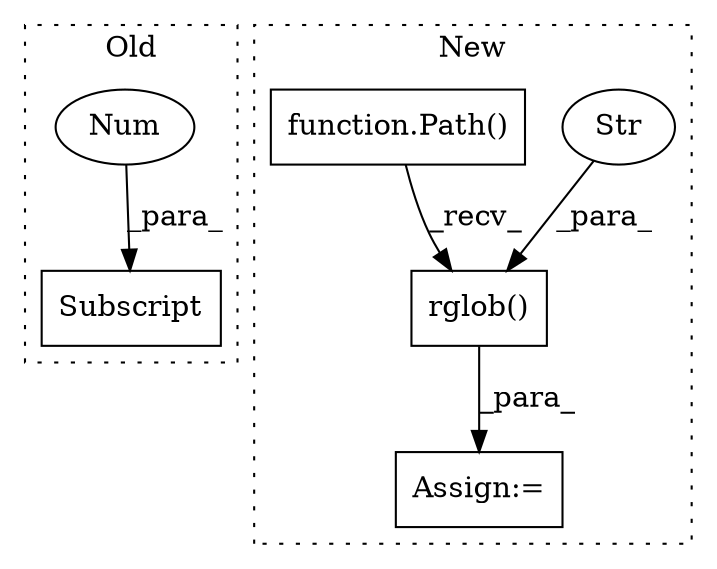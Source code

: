 digraph G {
subgraph cluster0 {
1 [label="Subscript" a="63" s="4818,0" l="49,0" shape="box"];
4 [label="Num" a="76" s="4864" l="2" shape="ellipse"];
label = "Old";
style="dotted";
}
subgraph cluster1 {
2 [label="rglob()" a="75" s="4681,4710" l="21,1" shape="box"];
3 [label="Str" a="66" s="4702" l="8" shape="ellipse"];
5 [label="function.Path()" a="75" s="4681,4694" l="5,1" shape="box"];
6 [label="Assign:=" a="68" s="4669" l="3" shape="box"];
label = "New";
style="dotted";
}
2 -> 6 [label="_para_"];
3 -> 2 [label="_para_"];
4 -> 1 [label="_para_"];
5 -> 2 [label="_recv_"];
}